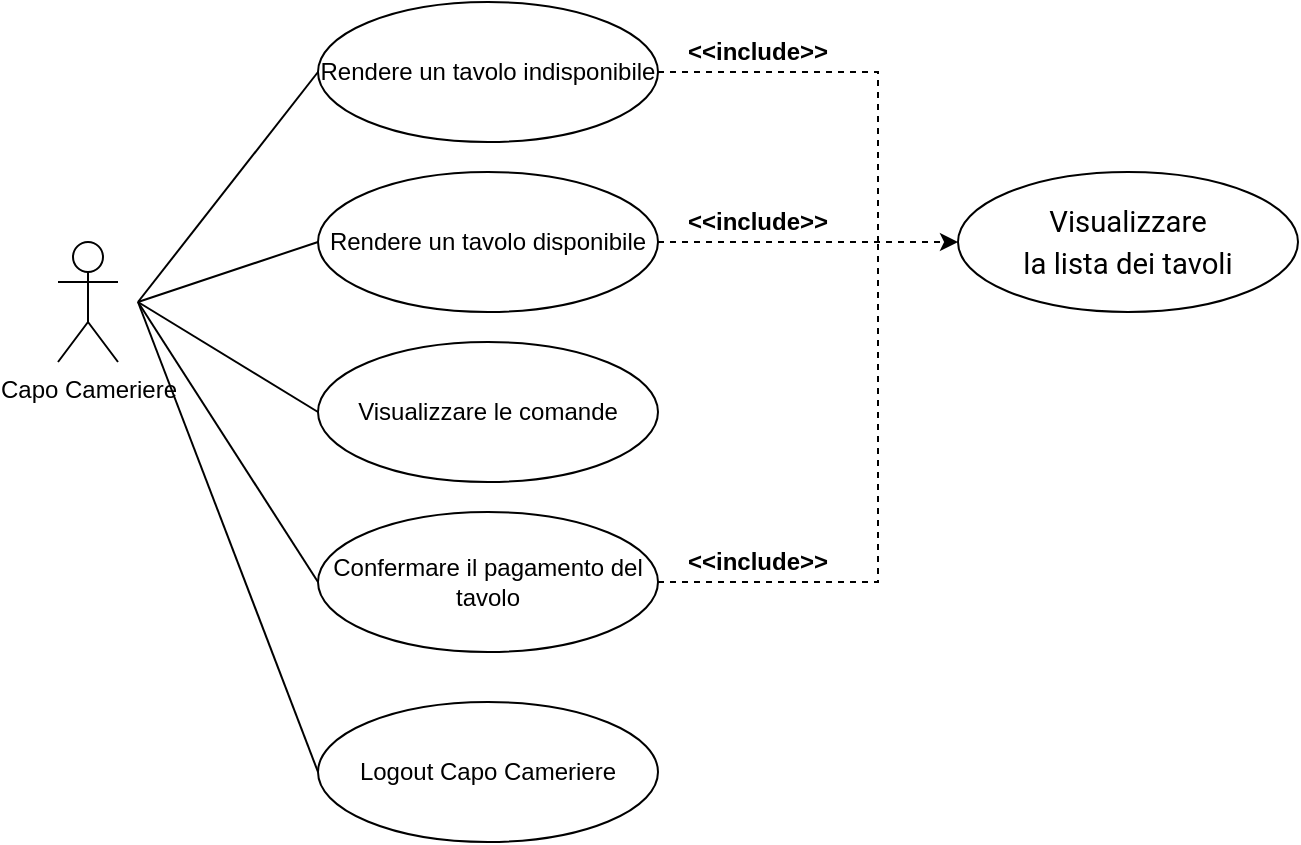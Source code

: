 <mxfile version="12.2.3" pages="1"><diagram id="yUwftXqa06nAVf-SlJfS" name="Page-1"><mxGraphModel dx="1408" dy="748" grid="1" gridSize="10" guides="1" tooltips="1" connect="1" arrows="1" fold="1" page="1" pageScale="1" pageWidth="827" pageHeight="1169" math="0" shadow="0"><root><mxCell id="0"/><mxCell id="1" parent="0"/><mxCell id="meTJ8aUCx8bONWYYUf7B-1" value="Capo Cameriere" style="shape=umlActor;verticalLabelPosition=bottom;labelBackgroundColor=#ffffff;verticalAlign=top;html=1;outlineConnect=0;" parent="1" vertex="1"><mxGeometry x="100" y="260" width="30" height="60" as="geometry"/></mxCell><mxCell id="meTJ8aUCx8bONWYYUf7B-2" value="&lt;span lang=&quot;it&quot; style=&quot;font-size: 11.0pt ; line-height: 139% ; font-family: &amp;#34;roboto&amp;#34;&quot;&gt;Visualizzare&lt;br/&gt;la lista dei tavoli&lt;/span&gt;" style="ellipse;whiteSpace=wrap;html=1;" parent="1" vertex="1"><mxGeometry x="550" y="225" width="170" height="70" as="geometry"/></mxCell><mxCell id="meTJ8aUCx8bONWYYUf7B-3" value="Rendere un tavolo indisponibile" style="ellipse;whiteSpace=wrap;html=1;" parent="1" vertex="1"><mxGeometry x="230" y="140" width="170" height="70" as="geometry"/></mxCell><mxCell id="meTJ8aUCx8bONWYYUf7B-4" value="Rendere un tavolo disponibile" style="ellipse;whiteSpace=wrap;html=1;" parent="1" vertex="1"><mxGeometry x="230" y="225" width="170" height="70" as="geometry"/></mxCell><mxCell id="meTJ8aUCx8bONWYYUf7B-5" value="Visualizzare le comande" style="ellipse;whiteSpace=wrap;html=1;" parent="1" vertex="1"><mxGeometry x="230" y="310" width="170" height="70" as="geometry"/></mxCell><mxCell id="meTJ8aUCx8bONWYYUf7B-6" value="Confermare il pagamento del tavolo" style="ellipse;whiteSpace=wrap;html=1;" parent="1" vertex="1"><mxGeometry x="230" y="395" width="170" height="70" as="geometry"/></mxCell><mxCell id="meTJ8aUCx8bONWYYUf7B-7" value="" style="endArrow=none;html=1;entryX=0;entryY=0.5;entryDx=0;entryDy=0;" parent="1" target="meTJ8aUCx8bONWYYUf7B-3" edge="1"><mxGeometry width="50" height="50" relative="1" as="geometry"><mxPoint x="140" y="290" as="sourcePoint"/><mxPoint x="180" y="190" as="targetPoint"/></mxGeometry></mxCell><mxCell id="meTJ8aUCx8bONWYYUf7B-8" value="" style="endArrow=none;html=1;entryX=0;entryY=0.5;entryDx=0;entryDy=0;" parent="1" target="meTJ8aUCx8bONWYYUf7B-4" edge="1"><mxGeometry width="50" height="50" relative="1" as="geometry"><mxPoint x="140" y="290" as="sourcePoint"/><mxPoint x="200" y="210" as="targetPoint"/></mxGeometry></mxCell><mxCell id="meTJ8aUCx8bONWYYUf7B-9" value="" style="endArrow=none;html=1;entryX=0;entryY=0.5;entryDx=0;entryDy=0;" parent="1" target="meTJ8aUCx8bONWYYUf7B-5" edge="1"><mxGeometry width="50" height="50" relative="1" as="geometry"><mxPoint x="140" y="290" as="sourcePoint"/><mxPoint x="210" y="220" as="targetPoint"/></mxGeometry></mxCell><mxCell id="meTJ8aUCx8bONWYYUf7B-10" value="" style="endArrow=none;html=1;entryX=0;entryY=0.5;entryDx=0;entryDy=0;" parent="1" target="meTJ8aUCx8bONWYYUf7B-6" edge="1"><mxGeometry width="50" height="50" relative="1" as="geometry"><mxPoint x="140" y="290" as="sourcePoint"/><mxPoint x="220" y="230" as="targetPoint"/></mxGeometry></mxCell><mxCell id="meTJ8aUCx8bONWYYUf7B-11" value="" style="endArrow=classic;html=1;entryX=0;entryY=0.5;entryDx=0;entryDy=0;exitX=1;exitY=0.5;exitDx=0;exitDy=0;rounded=0;dashed=1;" parent="1" source="meTJ8aUCx8bONWYYUf7B-4" target="meTJ8aUCx8bONWYYUf7B-2" edge="1"><mxGeometry width="50" height="50" relative="1" as="geometry"><mxPoint x="410" y="185" as="sourcePoint"/><mxPoint x="520" y="185" as="targetPoint"/></mxGeometry></mxCell><mxCell id="meTJ8aUCx8bONWYYUf7B-12" value="&lt;b&gt;&amp;lt;&amp;lt;include&amp;gt;&amp;gt;&lt;/b&gt;" style="text;html=1;strokeColor=none;fillColor=none;align=center;verticalAlign=middle;whiteSpace=wrap;rounded=0;" parent="1" vertex="1"><mxGeometry x="400" y="155" width="100" height="20" as="geometry"/></mxCell><mxCell id="meTJ8aUCx8bONWYYUf7B-13" value="&lt;b&gt;&amp;lt;&amp;lt;include&amp;gt;&amp;gt;&lt;/b&gt;" style="text;html=1;strokeColor=none;fillColor=none;align=center;verticalAlign=middle;whiteSpace=wrap;rounded=0;rotation=0;" parent="1" vertex="1"><mxGeometry x="400" y="240" width="100" height="20" as="geometry"/></mxCell><mxCell id="meTJ8aUCx8bONWYYUf7B-14" value="&lt;b&gt;&amp;lt;&amp;lt;include&amp;gt;&amp;gt;&lt;/b&gt;" style="text;html=1;strokeColor=none;fillColor=none;align=center;verticalAlign=middle;whiteSpace=wrap;rounded=0;rotation=0;" parent="1" vertex="1"><mxGeometry x="400" y="410" width="100" height="20" as="geometry"/></mxCell><mxCell id="meTJ8aUCx8bONWYYUf7B-15" value="" style="endArrow=none;dashed=1;html=1;exitX=1;exitY=0.5;exitDx=0;exitDy=0;rounded=0;" parent="1" source="meTJ8aUCx8bONWYYUf7B-6" edge="1"><mxGeometry width="50" height="50" relative="1" as="geometry"><mxPoint x="80" y="540" as="sourcePoint"/><mxPoint x="510" y="260" as="targetPoint"/><Array as="points"><mxPoint x="510" y="430"/></Array></mxGeometry></mxCell><mxCell id="meTJ8aUCx8bONWYYUf7B-16" value="" style="endArrow=none;dashed=1;html=1;exitX=1;exitY=0.5;exitDx=0;exitDy=0;rounded=0;" parent="1" source="meTJ8aUCx8bONWYYUf7B-3" edge="1"><mxGeometry width="50" height="50" relative="1" as="geometry"><mxPoint x="410" y="440" as="sourcePoint"/><mxPoint x="510" y="260" as="targetPoint"/><Array as="points"><mxPoint x="510" y="175"/></Array></mxGeometry></mxCell><mxCell id="URYqRYf2b3O55CZOSjhM-154" value="Logout Capo Cameriere" style="ellipse;whiteSpace=wrap;html=1;" vertex="1" parent="1"><mxGeometry x="230" y="490" width="170" height="70" as="geometry"/></mxCell><mxCell id="URYqRYf2b3O55CZOSjhM-155" value="" style="endArrow=none;html=1;entryX=0;entryY=0.5;entryDx=0;entryDy=0;" edge="1" parent="1" target="URYqRYf2b3O55CZOSjhM-154"><mxGeometry width="50" height="50" relative="1" as="geometry"><mxPoint x="140" y="290" as="sourcePoint"/><mxPoint x="240" y="440" as="targetPoint"/></mxGeometry></mxCell></root></mxGraphModel></diagram></mxfile>